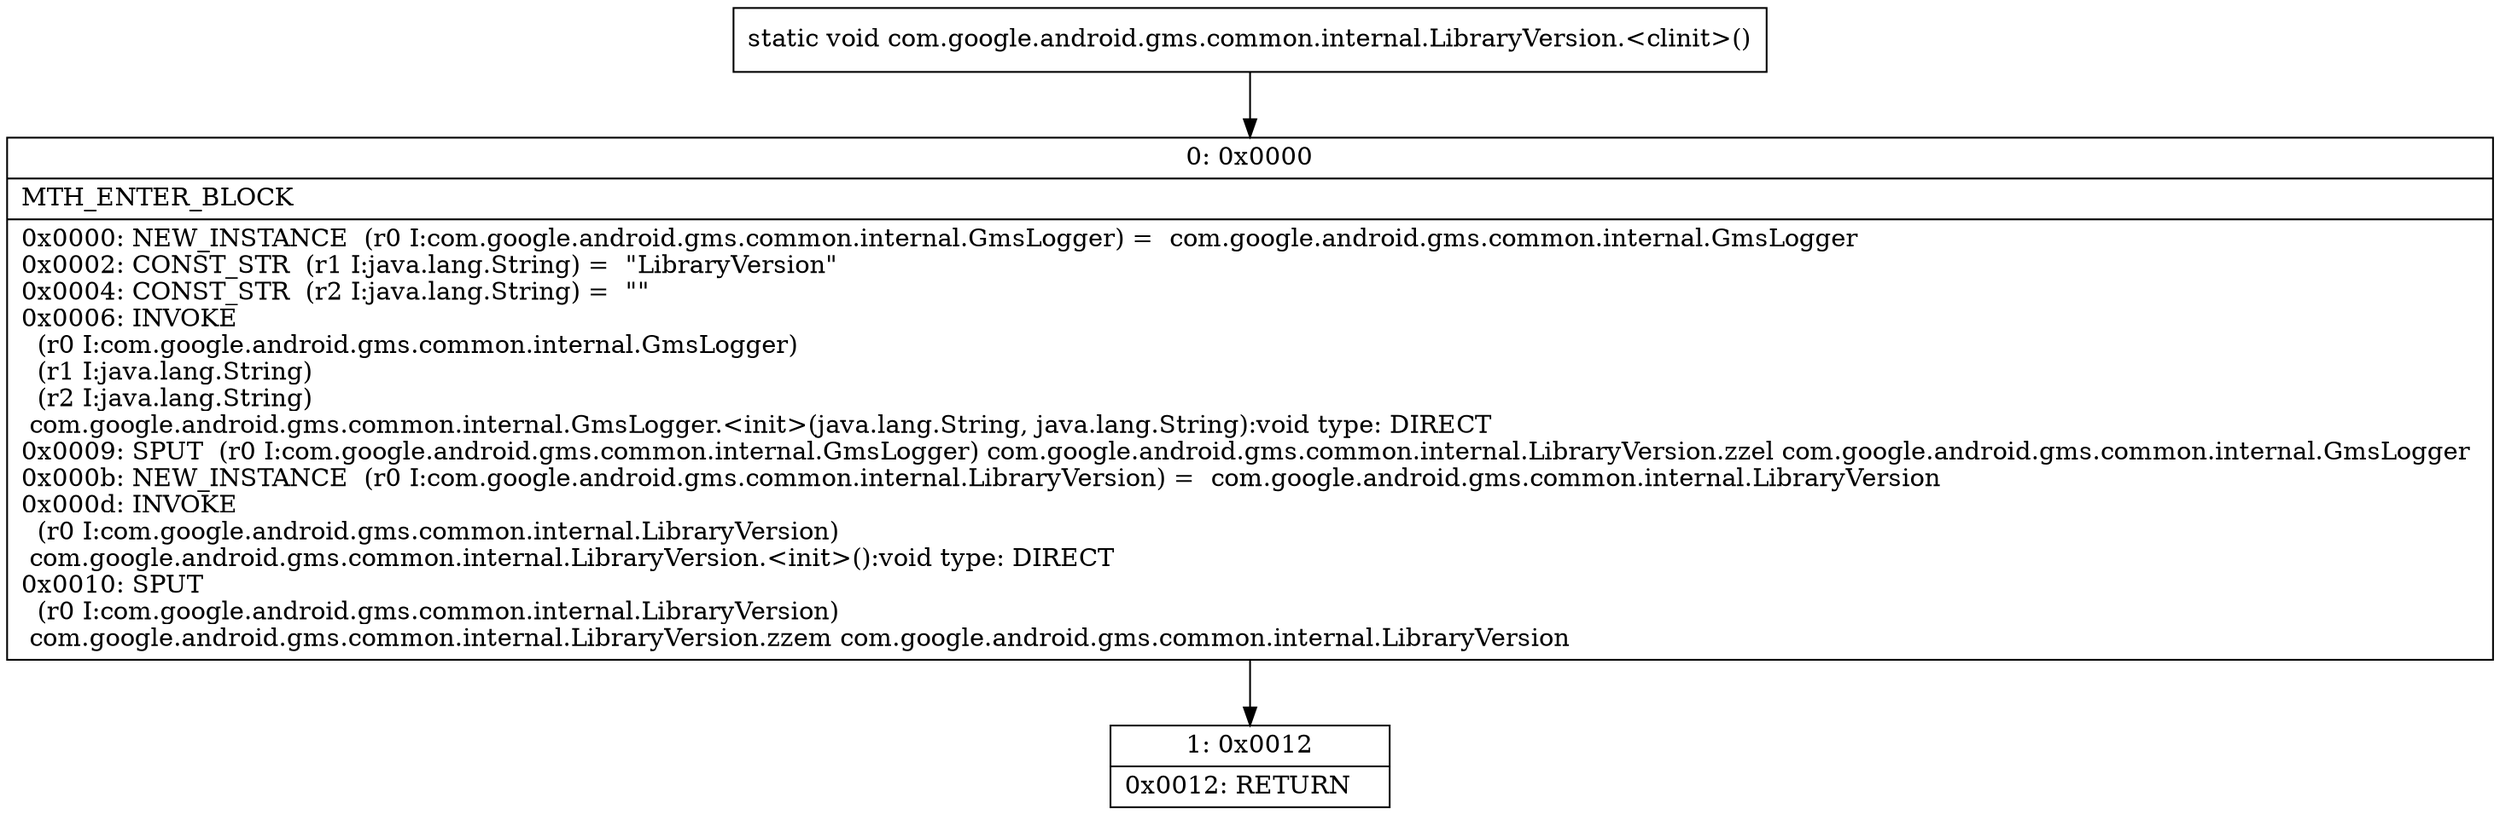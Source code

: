 digraph "CFG forcom.google.android.gms.common.internal.LibraryVersion.\<clinit\>()V" {
Node_0 [shape=record,label="{0\:\ 0x0000|MTH_ENTER_BLOCK\l|0x0000: NEW_INSTANCE  (r0 I:com.google.android.gms.common.internal.GmsLogger) =  com.google.android.gms.common.internal.GmsLogger \l0x0002: CONST_STR  (r1 I:java.lang.String) =  \"LibraryVersion\" \l0x0004: CONST_STR  (r2 I:java.lang.String) =  \"\" \l0x0006: INVOKE  \l  (r0 I:com.google.android.gms.common.internal.GmsLogger)\l  (r1 I:java.lang.String)\l  (r2 I:java.lang.String)\l com.google.android.gms.common.internal.GmsLogger.\<init\>(java.lang.String, java.lang.String):void type: DIRECT \l0x0009: SPUT  (r0 I:com.google.android.gms.common.internal.GmsLogger) com.google.android.gms.common.internal.LibraryVersion.zzel com.google.android.gms.common.internal.GmsLogger \l0x000b: NEW_INSTANCE  (r0 I:com.google.android.gms.common.internal.LibraryVersion) =  com.google.android.gms.common.internal.LibraryVersion \l0x000d: INVOKE  \l  (r0 I:com.google.android.gms.common.internal.LibraryVersion)\l com.google.android.gms.common.internal.LibraryVersion.\<init\>():void type: DIRECT \l0x0010: SPUT  \l  (r0 I:com.google.android.gms.common.internal.LibraryVersion)\l com.google.android.gms.common.internal.LibraryVersion.zzem com.google.android.gms.common.internal.LibraryVersion \l}"];
Node_1 [shape=record,label="{1\:\ 0x0012|0x0012: RETURN   \l}"];
MethodNode[shape=record,label="{static void com.google.android.gms.common.internal.LibraryVersion.\<clinit\>() }"];
MethodNode -> Node_0;
Node_0 -> Node_1;
}

